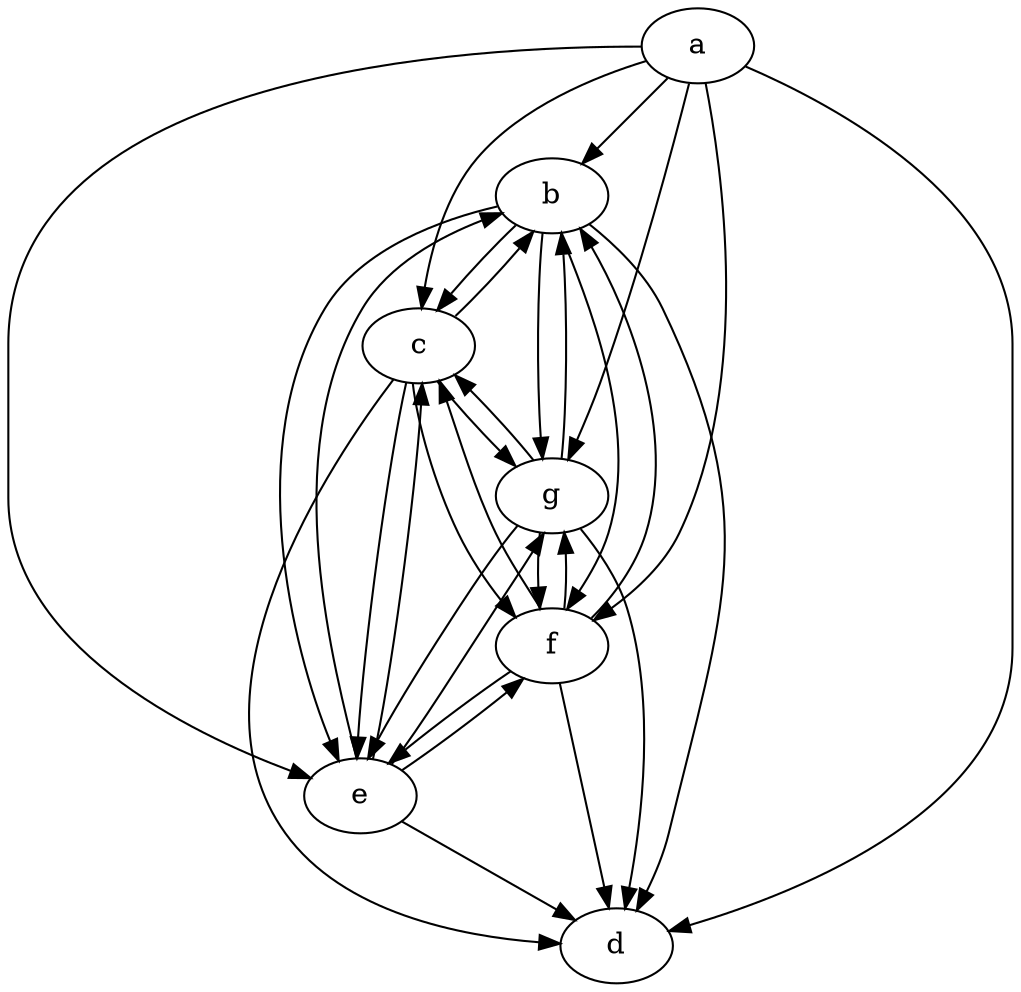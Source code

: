 digraph mediumhodge {
	a -> b;
	a -> c;
	a -> d;
	a -> e;
	a -> f;
	a -> g;
	b -> c;
	b -> d;
	b -> e;
	b -> f;
	b -> g;
	c -> b;
	c -> d;
	c -> e;
	c -> f;
	c -> g;
	e -> b;
	e -> c;
	e -> d;
	e -> f;
	e -> g;
	f -> b;
	f -> c;
	f -> d;
	f -> e;
	f -> g;
	g -> b;
	g -> c;
	g -> d;
	g -> e;
	g -> f;
}
